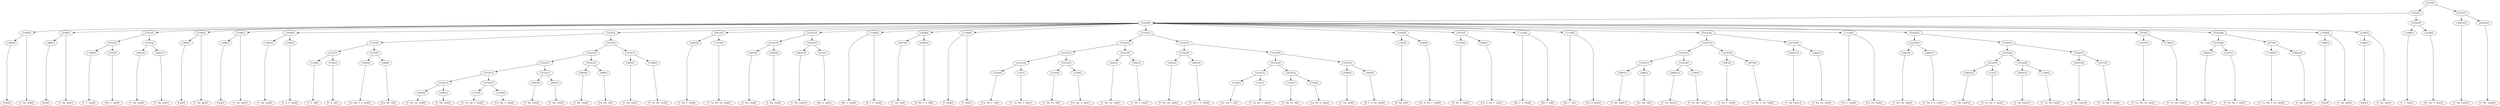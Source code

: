 digraph sample{
"L-686(0)"->"[Gis](0)"
"L2199(0)"->"[C  Dis  Ais](0)"
"L2199(0)"->"L-686(0)"
"L-686(1)"->"[Gis](1)"
"L2199(1)"->"[C  Dis  Ais](1)"
"L2199(1)"->"L-686(1)"
"L-1668(0)"->"[C  F  Gis](0)"
"L3174(0)"->"[Dis  G  Ais](0)"
"L5252(3)"->"L-1668(0)"
"L5252(3)"->"L3174(0)"
"L2893(0)"->"[C  Dis  Gis](0)"
"L2893(1)"->"[C  Dis  Gis](1)"
"L5252(4)"->"L2893(0)"
"L5252(4)"->"L2893(1)"
"L5252(2)"->"L5252(3)"
"L5252(2)"->"L5252(4)"
"L-686(2)"->"[Gis](2)"
"L2199(2)"->"[C  Dis  Ais](2)"
"L2199(2)"->"L-686(2)"
"L-686(3)"->"[Gis](3)"
"L2199(3)"->"[C  Dis  Ais](3)"
"L2199(3)"->"L-686(3)"
"L2893(2)"->"[C  Dis  Gis](2)"
"L526(0)"->"[C  D  F  Gis](0)"
"L2636(0)"->"L2893(2)"
"L2636(0)"->"L526(0)"
"L3744(0)"->"[C  E  G](0)"
"L3744(1)"->"[C  E  G](1)"
"L5252(7)"->"L3744(0)"
"L5252(7)"->"L3744(1)"
"L2382(0)"->"[Cis  Dis  F  G  Ais](0)"
"L968(0)"->"[Cis  Dis  G](0)"
"L5252(8)"->"L2382(0)"
"L5252(8)"->"L968(0)"
"L5252(6)"->"L5252(7)"
"L5252(6)"->"L5252(8)"
"L2643(0)"->"[C  Dis  Gis  Ais](0)"
"L2893(3)"->"[C  Dis  Gis](3)"
"L5252(13)"->"L2643(0)"
"L5252(13)"->"L2893(3)"
"L122(0)"->"[C  Cis  Dis  G  Ais](0)"
"L3258(0)"->"[Cis  Dis  G  Ais](0)"
"L5252(14)"->"L122(0)"
"L5252(14)"->"L3258(0)"
"L5252(12)"->"L5252(13)"
"L5252(12)"->"L5252(14)"
"L2893(4)"->"[C  Dis  Gis](4)"
"L2893(5)"->"[C  Dis  Gis](5)"
"L5252(15)"->"L2893(4)"
"L5252(15)"->"L2893(5)"
"L5252(11)"->"L5252(12)"
"L5252(11)"->"L5252(15)"
"L2893(6)"->"[C  Dis  Gis](6)"
"L968(1)"->"[Cis  Dis  G](1)"
"L5252(16)"->"L2893(6)"
"L5252(16)"->"L968(1)"
"L5252(10)"->"L5252(11)"
"L5252(10)"->"L5252(16)"
"L2893(7)"->"[C  Dis  Gis](7)"
"L1340(0)"->"[C  Cis  Dis  Gis](0)"
"L5252(17)"->"L2893(7)"
"L5252(17)"->"L1340(0)"
"L5252(9)"->"L5252(10)"
"L5252(9)"->"L5252(17)"
"L5252(5)"->"L5252(6)"
"L5252(5)"->"L5252(9)"
"L3083(0)"->"[C  Dis  F  Gis](0)"
"L-1675(0)"->"[C  Cis  Dis  Gis  Ais](0)"
"L4812(0)"->"L3083(0)"
"L4812(0)"->"L-1675(0)"
"L2893(8)"->"[C  Dis  Gis](8)"
"L2893(9)"->"[C  Dis  Gis](9)"
"L5252(19)"->"L2893(8)"
"L5252(19)"->"L2893(9)"
"L2893(10)"->"[C  Dis  Gis](10)"
"L3174(1)"->"[Dis  G  Ais](1)"
"L5252(20)"->"L2893(10)"
"L5252(20)"->"L3174(1)"
"L5252(18)"->"L5252(19)"
"L5252(18)"->"L5252(20)"
"L-1106(0)"->"[Dis  F  Gis](0)"
"L-1106(0)"->"[D  F  G  Gis](0)"
"L4857(0)"->"[C  Dis  G](0)"
"L4694(0)"->"[D  Dis  F  G  B](0)"
"L5026(0)"->"L4857(0)"
"L5026(0)"->"L4694(0)"
"L-1108(0)"->"[C  Dis](0)"
"L-1108(0)"->"[C  Dis](1)"
"L3226(0)"->"[Cis  Dis  F  G](0)"
"L122(1)"->"[C  Cis  Dis  G  Ais](1)"
"L5252(24)"->"L3226(0)"
"L5252(24)"->"L122(1)"
"L1024(0)"->"[C  Dis  Fis  A](0)"
"L3258(1)"->"[Cis  Dis  G  Ais](1)"
"L5252(25)"->"L1024(0)"
"L5252(25)"->"L3258(1)"
"L5252(23)"->"L5252(24)"
"L5252(23)"->"L5252(25)"
"L2643(1)"->"[C  Dis  Gis  Ais](1)"
"L3083(1)"->"[C  Dis  F  Gis](1)"
"L5252(26)"->"L2643(1)"
"L5252(26)"->"L3083(1)"
"L5252(22)"->"L5252(23)"
"L5252(22)"->"L5252(26)"
"L2643(2)"->"[C  Dis  Gis  Ais](2)"
"L4801(0)"->"[C  Dis  F  G  Gis](0)"
"L5252(28)"->"L2643(2)"
"L5252(28)"->"L4801(0)"
"L3226(1)"->"[Cis  Dis  F  G](1)"
"L122(2)"->"[C  Cis  Dis  G  Ais](2)"
"L5252(31)"->"L3226(1)"
"L5252(31)"->"L122(2)"
"L1024(1)"->"[C  Dis  Fis  A](1)"
"L3258(2)"->"[Cis  Dis  G  Ais](2)"
"L5252(32)"->"L1024(1)"
"L5252(32)"->"L3258(2)"
"L5252(30)"->"L5252(31)"
"L5252(30)"->"L5252(32)"
"L2590(0)"->"[C  Gis  Ais](0)"
"L3002(0)"->"[D  F  G  Gis  Ais](0)"
"L5252(33)"->"L2590(0)"
"L5252(33)"->"L3002(0)"
"L5252(29)"->"L5252(30)"
"L5252(29)"->"L5252(33)"
"L5252(27)"->"L5252(28)"
"L5252(27)"->"L5252(29)"
"L5252(21)"->"L5252(22)"
"L5252(21)"->"L5252(27)"
"L-1581(0)"->"[D  Dis  G](0)"
"L840(0)"->"[Cis  D  Dis  F  Gis](0)"
"L2343(0)"->"L-1581(0)"
"L2343(0)"->"L840(0)"
"L1476(0)"->"[D  Dis  G  Ais](0)"
"L840(1)"->"[Cis  D  Dis  F  Gis](1)"
"L3673(0)"->"L1476(0)"
"L3673(0)"->"L840(1)"
"L-1118(0)"->"[Dis  F  G  Ais](0)"
"L-1118(0)"->"[Dis  F  G](0)"
"L-1119(0)"->"[Dis  F  G](1)"
"L-1119(0)"->"[Cis  D  Dis](0)"
"L2893(11)"->"[C  Dis  Gis](11)"
"L968(2)"->"[Cis  Dis  G](2)"
"L5252(37)"->"L2893(11)"
"L5252(37)"->"L968(2)"
"L2893(12)"->"[C  Dis  Gis](12)"
"L1340(1)"->"[C  Cis  Dis  Gis](1)"
"L5252(38)"->"L2893(12)"
"L5252(38)"->"L1340(1)"
"L5252(36)"->"L5252(37)"
"L5252(36)"->"L5252(38)"
"L3083(2)"->"[C  Dis  F  Gis](2)"
"L4976(0)"->"[C  Cis  Dis  G  Gis  Ais](0)"
"L5252(39)"->"L3083(2)"
"L5252(39)"->"L4976(0)"
"L5252(35)"->"L5252(36)"
"L5252(35)"->"L5252(39)"
"L2893(13)"->"[C  Dis  Gis](13)"
"L2643(3)"->"[C  Dis  Gis  Ais](3)"
"L5252(40)"->"L2893(13)"
"L5252(40)"->"L2643(3)"
"L5252(34)"->"L5252(35)"
"L5252(34)"->"L5252(40)"
"L-1124(0)"->"[Cis  F  Gis](0)"
"L-1124(0)"->"[Cis  Fis  Gis](0)"
"L2643(4)"->"[C  Dis  Gis  Ais](4)"
"L4801(1)"->"[C  Dis  F  G  Gis](1)"
"L5252(42)"->"L2643(4)"
"L5252(42)"->"L4801(1)"
"L2893(14)"->"[C  Dis  Gis](14)"
"L122(3)"->"[C  Cis  Dis  G  Ais](3)"
"L5252(45)"->"L2893(14)"
"L5252(45)"->"L122(3)"
"L2893(15)"->"[C  Dis  Gis](15)"
"L1340(2)"->"[C  Cis  Dis  Gis](2)"
"L5252(46)"->"L2893(15)"
"L5252(46)"->"L1340(2)"
"L5252(44)"->"L5252(45)"
"L5252(44)"->"L5252(46)"
"L2893(16)"->"[C  Dis  Gis](16)"
"L4237(0)"->"[C  Cis  Dis  F  Gis](0)"
"L5252(47)"->"L2893(16)"
"L5252(47)"->"L4237(0)"
"L5252(43)"->"L5252(44)"
"L5252(43)"->"L5252(47)"
"L5252(41)"->"L5252(42)"
"L5252(41)"->"L5252(43)"
"L-1675(1)"->"[C  Cis  Dis  Gis  Ais](1)"
"L1340(3)"->"[C  Cis  Dis  Gis](3)"
"L975(0)"->"L-1675(1)"
"L975(0)"->"L1340(3)"
"L2893(17)"->"[C  Dis  Gis](17)"
"L4237(1)"->"[C  Cis  Dis  F  Gis](1)"
"L5252(49)"->"L2893(17)"
"L5252(49)"->"L4237(1)"
"L-1595(0)"->"[C  Cis  Dis  F  Gis  Ais](0)"
"L2893(18)"->"[C  Dis  Gis](18)"
"L5073(0)"->"L-1595(0)"
"L5073(0)"->"L2893(18)"
"L5252(48)"->"L5252(49)"
"L5252(48)"->"L5073(0)"
"L-686(4)"->"[Gis](4)"
"L2199(4)"->"[C  Dis  Ais](4)"
"L2199(4)"->"L-686(4)"
"L-686(5)"->"[Gis](5)"
"L2199(5)"->"[C  Dis  Ais](5)"
"L2199(5)"->"L-686(5)"
"L5245(0)"->"L2199(0)"
"L5245(0)"->"L2199(1)"
"L5245(0)"->"L5252(2)"
"L5245(0)"->"L2199(2)"
"L5245(0)"->"L2199(3)"
"L5245(0)"->"L2636(0)"
"L5245(0)"->"L5252(5)"
"L5245(0)"->"L4812(0)"
"L5245(0)"->"L5252(18)"
"L5245(0)"->"L-1106(0)"
"L5245(0)"->"L5026(0)"
"L5245(0)"->"L-1108(0)"
"L5245(0)"->"L5252(21)"
"L5245(0)"->"L2343(0)"
"L5245(0)"->"L3673(0)"
"L5245(0)"->"L-1118(0)"
"L5245(0)"->"L-1119(0)"
"L5245(0)"->"L5252(34)"
"L5245(0)"->"L-1124(0)"
"L5245(0)"->"L5252(41)"
"L5245(0)"->"L975(0)"
"L5245(0)"->"L5252(48)"
"L5245(0)"->"L2199(4)"
"L5245(0)"->"L2199(5)"
"L-1668(1)"->"[C  F  Gis](1)"
"L3258(3)"->"[Cis  Dis  G  Ais](3)"
"L5252(50)"->"L-1668(1)"
"L5252(50)"->"L3258(3)"
"L5252(1)"->"L5245(0)"
"L5252(1)"->"L5252(50)"
"L2893(19)"->"[C  Dis  Gis](19)"
"L2893(20)"->"[C  Dis  Gis](20)"
"L5252(51)"->"L2893(19)"
"L5252(51)"->"L2893(20)"
"L5252(0)"->"L5252(1)"
"L5252(0)"->"L5252(51)"
{rank = min; "L5252(0)"}
{rank = same; "L5252(1)"; "L5252(51)";}
{rank = same; "L5245(0)"; "L5252(50)"; "L2893(19)"; "L2893(20)";}
{rank = same; "L2199(0)"; "L2199(1)"; "L5252(2)"; "L2199(2)"; "L2199(3)"; "L2636(0)"; "L5252(5)"; "L4812(0)"; "L5252(18)"; "L-1106(0)"; "L5026(0)"; "L-1108(0)"; "L5252(21)"; "L2343(0)"; "L3673(0)"; "L-1118(0)"; "L-1119(0)"; "L5252(34)"; "L-1124(0)"; "L5252(41)"; "L975(0)"; "L5252(48)"; "L2199(4)"; "L2199(5)"; "L-1668(1)"; "L3258(3)";}
{rank = same; "L-686(0)"; "L-686(1)"; "L5252(3)"; "L5252(4)"; "L-686(2)"; "L-686(3)"; "L2893(2)"; "L526(0)"; "L5252(6)"; "L5252(9)"; "L3083(0)"; "L-1675(0)"; "L5252(19)"; "L5252(20)"; "L4857(0)"; "L4694(0)"; "L5252(22)"; "L5252(27)"; "L-1581(0)"; "L840(0)"; "L1476(0)"; "L840(1)"; "L5252(35)"; "L5252(40)"; "L5252(42)"; "L5252(43)"; "L-1675(1)"; "L1340(3)"; "L5252(49)"; "L5073(0)"; "L-686(4)"; "L-686(5)";}
{rank = same; "L-1668(0)"; "L3174(0)"; "L2893(0)"; "L2893(1)"; "L5252(7)"; "L5252(8)"; "L5252(10)"; "L5252(17)"; "L2893(8)"; "L2893(9)"; "L2893(10)"; "L3174(1)"; "L5252(23)"; "L5252(26)"; "L5252(28)"; "L5252(29)"; "L5252(36)"; "L5252(39)"; "L2893(13)"; "L2643(3)"; "L2643(4)"; "L4801(1)"; "L5252(44)"; "L5252(47)"; "L2893(17)"; "L4237(1)"; "L-1595(0)"; "L2893(18)";}
{rank = same; "L3744(0)"; "L3744(1)"; "L2382(0)"; "L968(0)"; "L5252(11)"; "L5252(16)"; "L2893(7)"; "L1340(0)"; "L5252(24)"; "L5252(25)"; "L2643(1)"; "L3083(1)"; "L2643(2)"; "L4801(0)"; "L5252(30)"; "L5252(33)"; "L5252(37)"; "L5252(38)"; "L3083(2)"; "L4976(0)"; "L5252(45)"; "L5252(46)"; "L2893(16)"; "L4237(0)";}
{rank = same; "L5252(12)"; "L5252(15)"; "L2893(6)"; "L968(1)"; "L3226(0)"; "L122(1)"; "L1024(0)"; "L3258(1)"; "L5252(31)"; "L5252(32)"; "L2590(0)"; "L3002(0)"; "L2893(11)"; "L968(2)"; "L2893(12)"; "L1340(1)"; "L2893(14)"; "L122(3)"; "L2893(15)"; "L1340(2)";}
{rank = same; "L5252(13)"; "L5252(14)"; "L2893(4)"; "L2893(5)"; "L3226(1)"; "L122(2)"; "L1024(1)"; "L3258(2)";}
{rank = same; "L2643(0)"; "L2893(3)"; "L122(0)"; "L3258(0)";}
{rank = max; "[C  Cis  Dis  F  Gis  Ais](0)"; "[C  Cis  Dis  F  Gis](0)"; "[C  Cis  Dis  F  Gis](1)"; "[C  Cis  Dis  G  Ais](0)"; "[C  Cis  Dis  G  Ais](1)"; "[C  Cis  Dis  G  Ais](2)"; "[C  Cis  Dis  G  Ais](3)"; "[C  Cis  Dis  G  Gis  Ais](0)"; "[C  Cis  Dis  Gis  Ais](0)"; "[C  Cis  Dis  Gis  Ais](1)"; "[C  Cis  Dis  Gis](0)"; "[C  Cis  Dis  Gis](1)"; "[C  Cis  Dis  Gis](2)"; "[C  Cis  Dis  Gis](3)"; "[C  D  F  Gis](0)"; "[C  Dis  Ais](0)"; "[C  Dis  Ais](1)"; "[C  Dis  Ais](2)"; "[C  Dis  Ais](3)"; "[C  Dis  Ais](4)"; "[C  Dis  Ais](5)"; "[C  Dis  F  G  Gis](0)"; "[C  Dis  F  G  Gis](1)"; "[C  Dis  F  Gis](0)"; "[C  Dis  F  Gis](1)"; "[C  Dis  F  Gis](2)"; "[C  Dis  Fis  A](0)"; "[C  Dis  Fis  A](1)"; "[C  Dis  G](0)"; "[C  Dis  Gis  Ais](0)"; "[C  Dis  Gis  Ais](1)"; "[C  Dis  Gis  Ais](2)"; "[C  Dis  Gis  Ais](3)"; "[C  Dis  Gis  Ais](4)"; "[C  Dis  Gis](0)"; "[C  Dis  Gis](1)"; "[C  Dis  Gis](10)"; "[C  Dis  Gis](11)"; "[C  Dis  Gis](12)"; "[C  Dis  Gis](13)"; "[C  Dis  Gis](14)"; "[C  Dis  Gis](15)"; "[C  Dis  Gis](16)"; "[C  Dis  Gis](17)"; "[C  Dis  Gis](18)"; "[C  Dis  Gis](19)"; "[C  Dis  Gis](2)"; "[C  Dis  Gis](20)"; "[C  Dis  Gis](3)"; "[C  Dis  Gis](4)"; "[C  Dis  Gis](5)"; "[C  Dis  Gis](6)"; "[C  Dis  Gis](7)"; "[C  Dis  Gis](8)"; "[C  Dis  Gis](9)"; "[C  Dis](0)"; "[C  Dis](1)"; "[C  E  G](0)"; "[C  E  G](1)"; "[C  F  Gis](0)"; "[C  F  Gis](1)"; "[C  Gis  Ais](0)"; "[Cis  D  Dis  F  Gis](0)"; "[Cis  D  Dis  F  Gis](1)"; "[Cis  D  Dis](0)"; "[Cis  Dis  F  G  Ais](0)"; "[Cis  Dis  F  G](0)"; "[Cis  Dis  F  G](1)"; "[Cis  Dis  G  Ais](0)"; "[Cis  Dis  G  Ais](1)"; "[Cis  Dis  G  Ais](2)"; "[Cis  Dis  G  Ais](3)"; "[Cis  Dis  G](0)"; "[Cis  Dis  G](1)"; "[Cis  Dis  G](2)"; "[Cis  F  Gis](0)"; "[Cis  Fis  Gis](0)"; "[D  Dis  F  G  B](0)"; "[D  Dis  G  Ais](0)"; "[D  Dis  G](0)"; "[D  F  G  Gis  Ais](0)"; "[D  F  G  Gis](0)"; "[Dis  F  G  Ais](0)"; "[Dis  F  G](0)"; "[Dis  F  G](1)"; "[Dis  F  Gis](0)"; "[Dis  G  Ais](0)"; "[Dis  G  Ais](1)"; "[Gis](0)"; "[Gis](1)"; "[Gis](2)"; "[Gis](3)"; "[Gis](4)"; "[Gis](5)";}
}